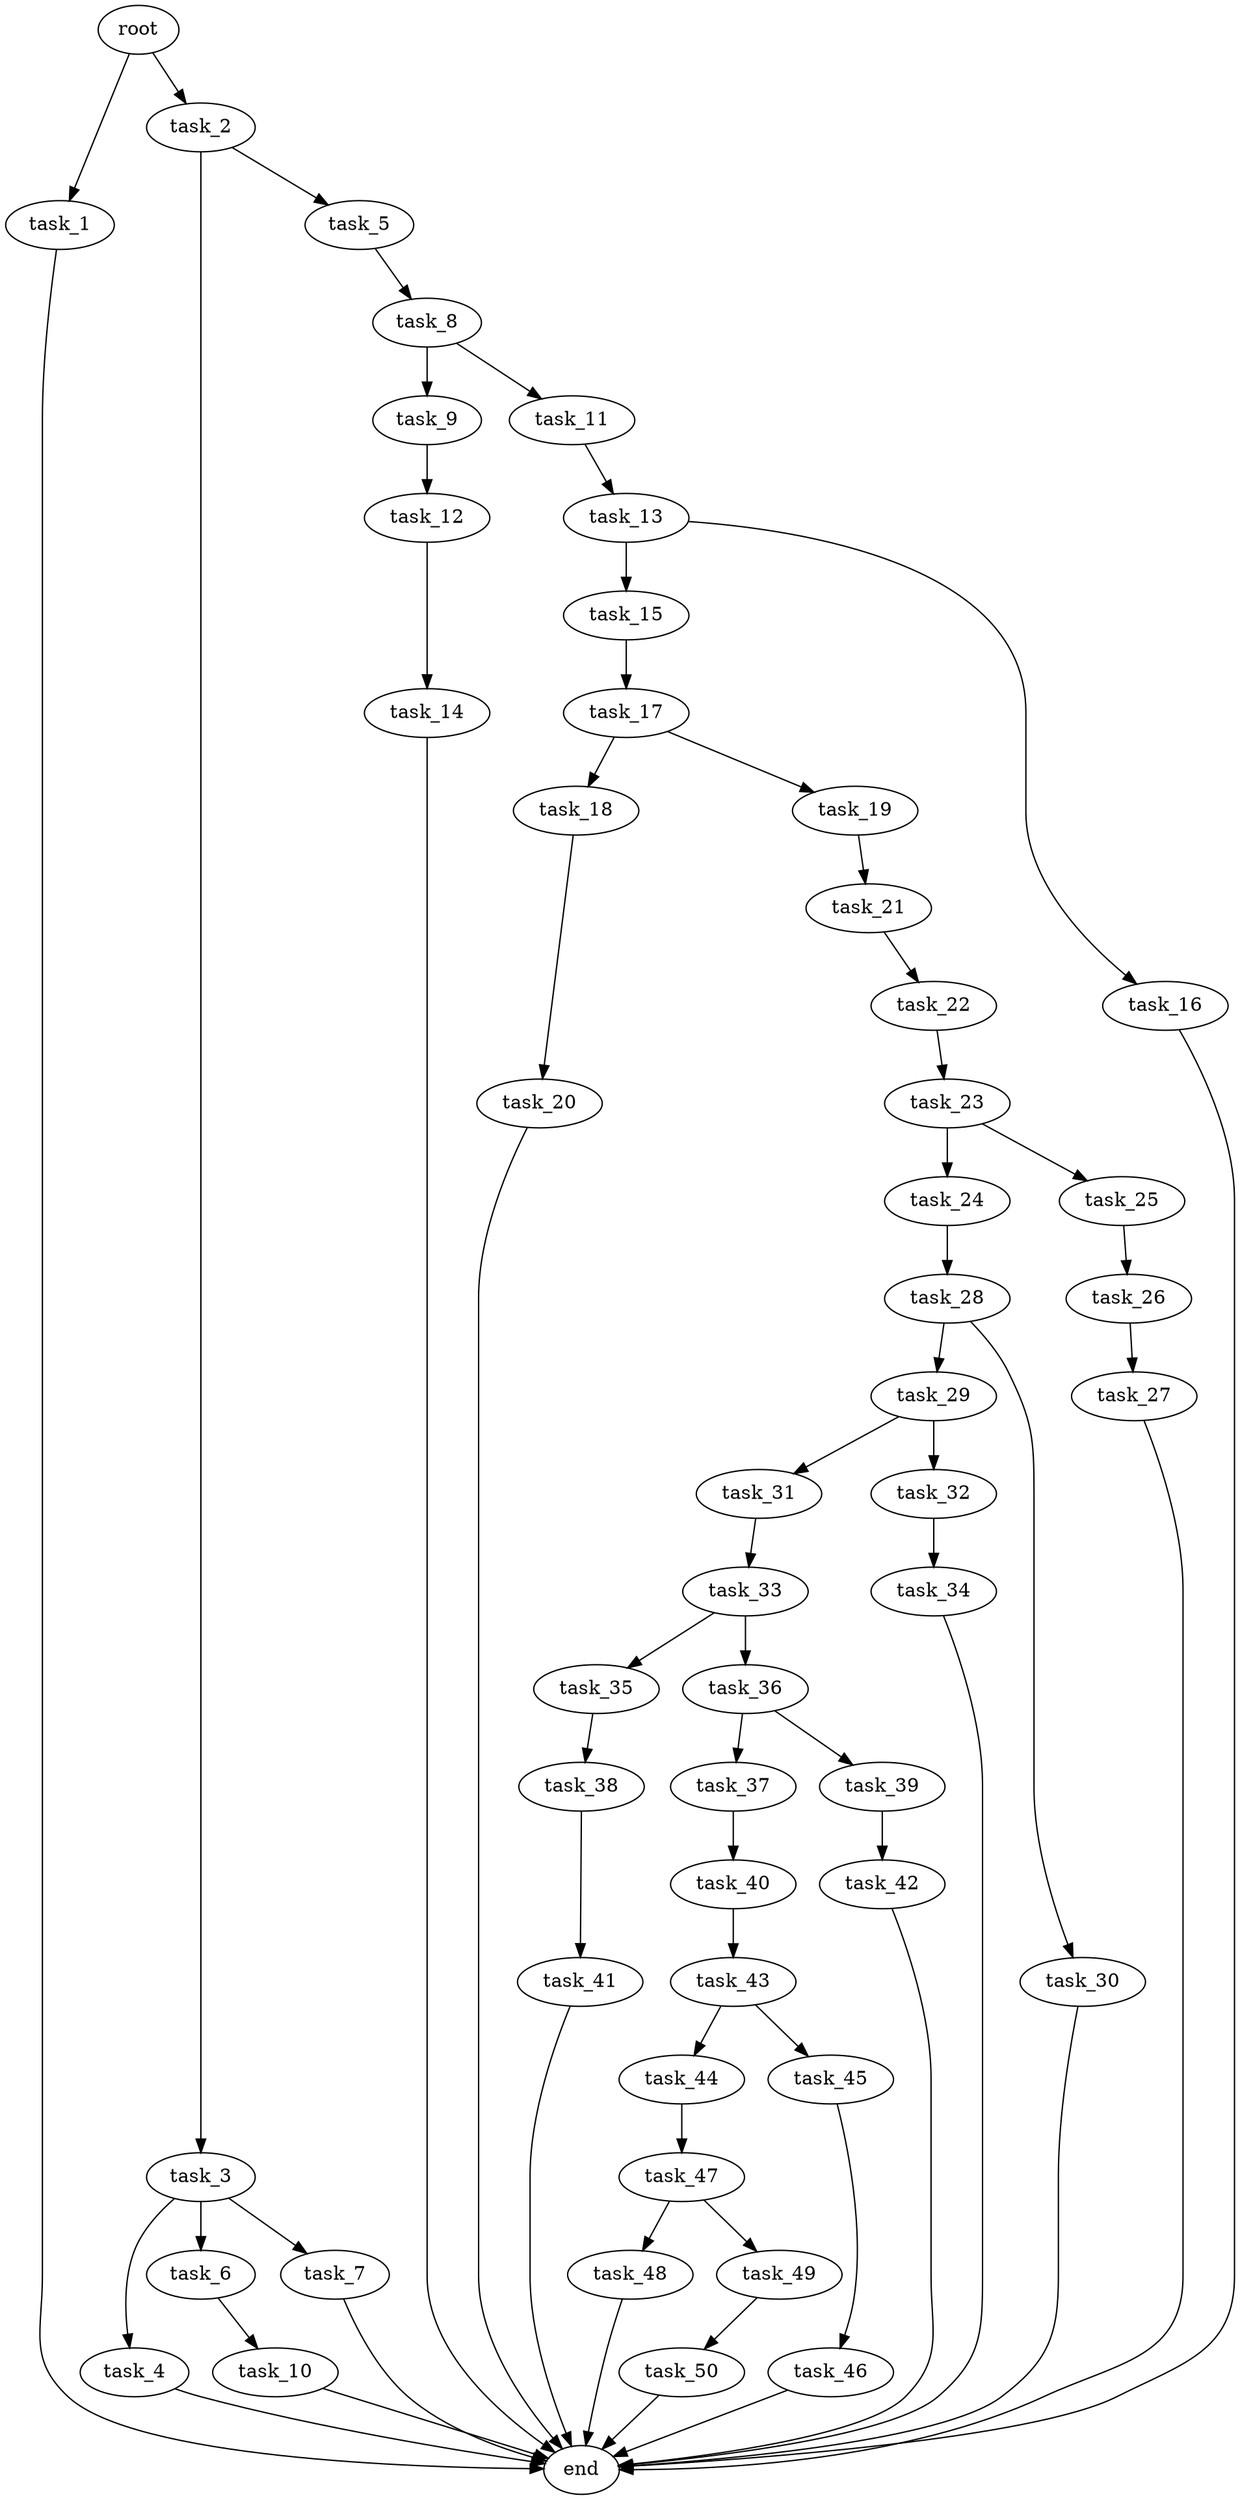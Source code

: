 digraph G {
  root [size="0.000000e+00"];
  task_1 [size="9.811171e+09"];
  task_2 [size="8.794910e+09"];
  task_3 [size="9.492566e+09"];
  task_4 [size="9.698530e+09"];
  task_5 [size="7.226826e+09"];
  task_6 [size="8.498065e+09"];
  task_7 [size="6.490431e+09"];
  task_8 [size="6.563937e+09"];
  task_9 [size="5.571271e+09"];
  task_10 [size="8.609093e+09"];
  task_11 [size="6.736103e+09"];
  task_12 [size="4.540433e+09"];
  task_13 [size="8.747644e+09"];
  task_14 [size="5.490676e+09"];
  task_15 [size="8.943188e+08"];
  task_16 [size="1.587990e+09"];
  task_17 [size="1.824748e+09"];
  task_18 [size="2.598956e+09"];
  task_19 [size="9.423988e+09"];
  task_20 [size="3.708434e+09"];
  task_21 [size="4.777447e+09"];
  task_22 [size="5.120473e+09"];
  task_23 [size="2.886425e+09"];
  task_24 [size="3.954845e+09"];
  task_25 [size="4.458664e+09"];
  task_26 [size="6.095494e+09"];
  task_27 [size="8.322123e+09"];
  task_28 [size="8.312064e+09"];
  task_29 [size="8.301530e+09"];
  task_30 [size="8.227786e+08"];
  task_31 [size="7.812985e+09"];
  task_32 [size="5.626203e+09"];
  task_33 [size="5.695610e+09"];
  task_34 [size="1.001449e+09"];
  task_35 [size="5.049219e+09"];
  task_36 [size="4.561392e+09"];
  task_37 [size="3.747068e+09"];
  task_38 [size="6.861483e+08"];
  task_39 [size="5.726294e+09"];
  task_40 [size="6.880236e+09"];
  task_41 [size="2.990054e+09"];
  task_42 [size="7.934861e+09"];
  task_43 [size="6.040549e+09"];
  task_44 [size="1.652948e+09"];
  task_45 [size="2.060881e+09"];
  task_46 [size="1.004002e+09"];
  task_47 [size="9.176611e+09"];
  task_48 [size="6.199505e+09"];
  task_49 [size="1.779252e+09"];
  task_50 [size="7.593595e+09"];
  end [size="0.000000e+00"];

  root -> task_1 [size="1.000000e-12"];
  root -> task_2 [size="1.000000e-12"];
  task_1 -> end [size="1.000000e-12"];
  task_2 -> task_3 [size="9.492566e+08"];
  task_2 -> task_5 [size="7.226826e+08"];
  task_3 -> task_4 [size="9.698530e+08"];
  task_3 -> task_6 [size="8.498065e+08"];
  task_3 -> task_7 [size="6.490431e+08"];
  task_4 -> end [size="1.000000e-12"];
  task_5 -> task_8 [size="6.563937e+08"];
  task_6 -> task_10 [size="8.609093e+08"];
  task_7 -> end [size="1.000000e-12"];
  task_8 -> task_9 [size="5.571271e+08"];
  task_8 -> task_11 [size="6.736103e+08"];
  task_9 -> task_12 [size="4.540433e+08"];
  task_10 -> end [size="1.000000e-12"];
  task_11 -> task_13 [size="8.747644e+08"];
  task_12 -> task_14 [size="5.490676e+08"];
  task_13 -> task_15 [size="8.943188e+07"];
  task_13 -> task_16 [size="1.587990e+08"];
  task_14 -> end [size="1.000000e-12"];
  task_15 -> task_17 [size="1.824748e+08"];
  task_16 -> end [size="1.000000e-12"];
  task_17 -> task_18 [size="2.598956e+08"];
  task_17 -> task_19 [size="9.423988e+08"];
  task_18 -> task_20 [size="3.708434e+08"];
  task_19 -> task_21 [size="4.777447e+08"];
  task_20 -> end [size="1.000000e-12"];
  task_21 -> task_22 [size="5.120473e+08"];
  task_22 -> task_23 [size="2.886425e+08"];
  task_23 -> task_24 [size="3.954845e+08"];
  task_23 -> task_25 [size="4.458664e+08"];
  task_24 -> task_28 [size="8.312064e+08"];
  task_25 -> task_26 [size="6.095494e+08"];
  task_26 -> task_27 [size="8.322123e+08"];
  task_27 -> end [size="1.000000e-12"];
  task_28 -> task_29 [size="8.301530e+08"];
  task_28 -> task_30 [size="8.227786e+07"];
  task_29 -> task_31 [size="7.812985e+08"];
  task_29 -> task_32 [size="5.626203e+08"];
  task_30 -> end [size="1.000000e-12"];
  task_31 -> task_33 [size="5.695610e+08"];
  task_32 -> task_34 [size="1.001449e+08"];
  task_33 -> task_35 [size="5.049219e+08"];
  task_33 -> task_36 [size="4.561392e+08"];
  task_34 -> end [size="1.000000e-12"];
  task_35 -> task_38 [size="6.861483e+07"];
  task_36 -> task_37 [size="3.747068e+08"];
  task_36 -> task_39 [size="5.726294e+08"];
  task_37 -> task_40 [size="6.880236e+08"];
  task_38 -> task_41 [size="2.990054e+08"];
  task_39 -> task_42 [size="7.934861e+08"];
  task_40 -> task_43 [size="6.040549e+08"];
  task_41 -> end [size="1.000000e-12"];
  task_42 -> end [size="1.000000e-12"];
  task_43 -> task_44 [size="1.652948e+08"];
  task_43 -> task_45 [size="2.060881e+08"];
  task_44 -> task_47 [size="9.176611e+08"];
  task_45 -> task_46 [size="1.004002e+08"];
  task_46 -> end [size="1.000000e-12"];
  task_47 -> task_48 [size="6.199505e+08"];
  task_47 -> task_49 [size="1.779252e+08"];
  task_48 -> end [size="1.000000e-12"];
  task_49 -> task_50 [size="7.593595e+08"];
  task_50 -> end [size="1.000000e-12"];
}
